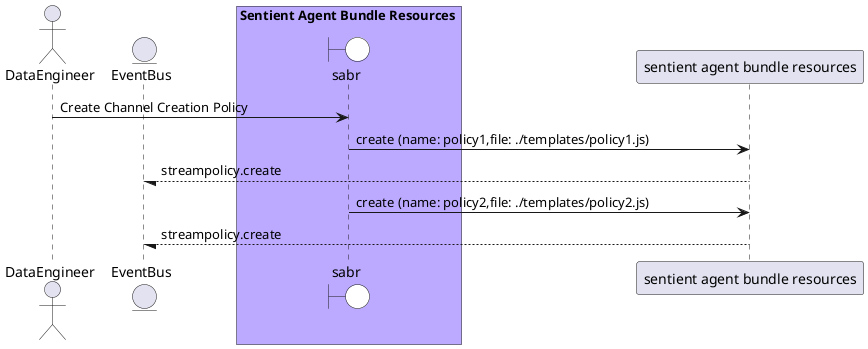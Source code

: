 @startuml

actor "DataEngineer"


entity EventBus

box Sentient Agent Bundle Resources #bbaaff
    boundary sabr #white
end box


box Sentient Agent Bundle Resources #bbaaff
    end box


"DataEngineer" -> sabr: Create Channel Creation Policy

    sabr -> "sentient agent bundle resources": create (name: policy1,file: ./templates/policy1.js)

    "sentient agent bundle resources" --/ EventBus: streampolicy.create

    sabr -> "sentient agent bundle resources": create (name: policy2,file: ./templates/policy2.js)

    "sentient agent bundle resources" --/ EventBus: streampolicy.create



@enduml
